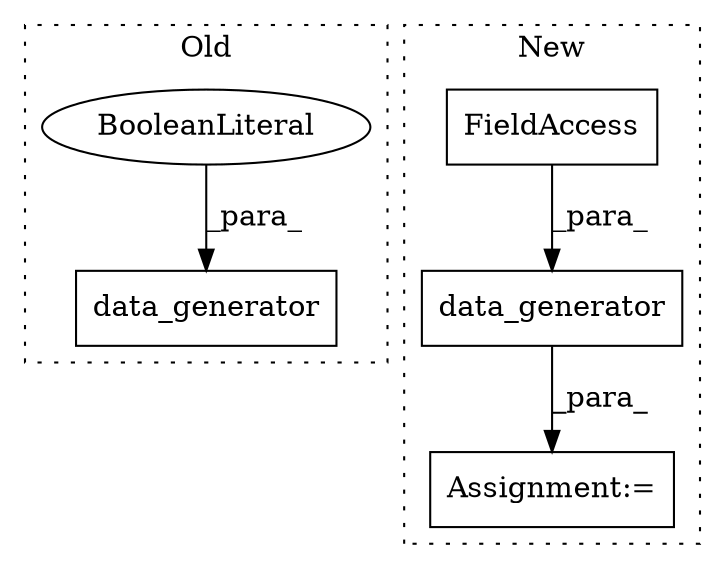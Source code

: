 digraph G {
subgraph cluster0 {
1 [label="data_generator" a="32" s="23614,23633" l="15,1" shape="box"];
4 [label="BooleanLiteral" a="9" s="23629" l="4" shape="ellipse"];
label = "Old";
style="dotted";
}
subgraph cluster1 {
2 [label="data_generator" a="32" s="23476,23517" l="15,1" shape="box"];
3 [label="FieldAccess" a="22" s="23507" l="10" shape="box"];
5 [label="Assignment:=" a="7" s="23475" l="1" shape="box"];
label = "New";
style="dotted";
}
2 -> 5 [label="_para_"];
3 -> 2 [label="_para_"];
4 -> 1 [label="_para_"];
}